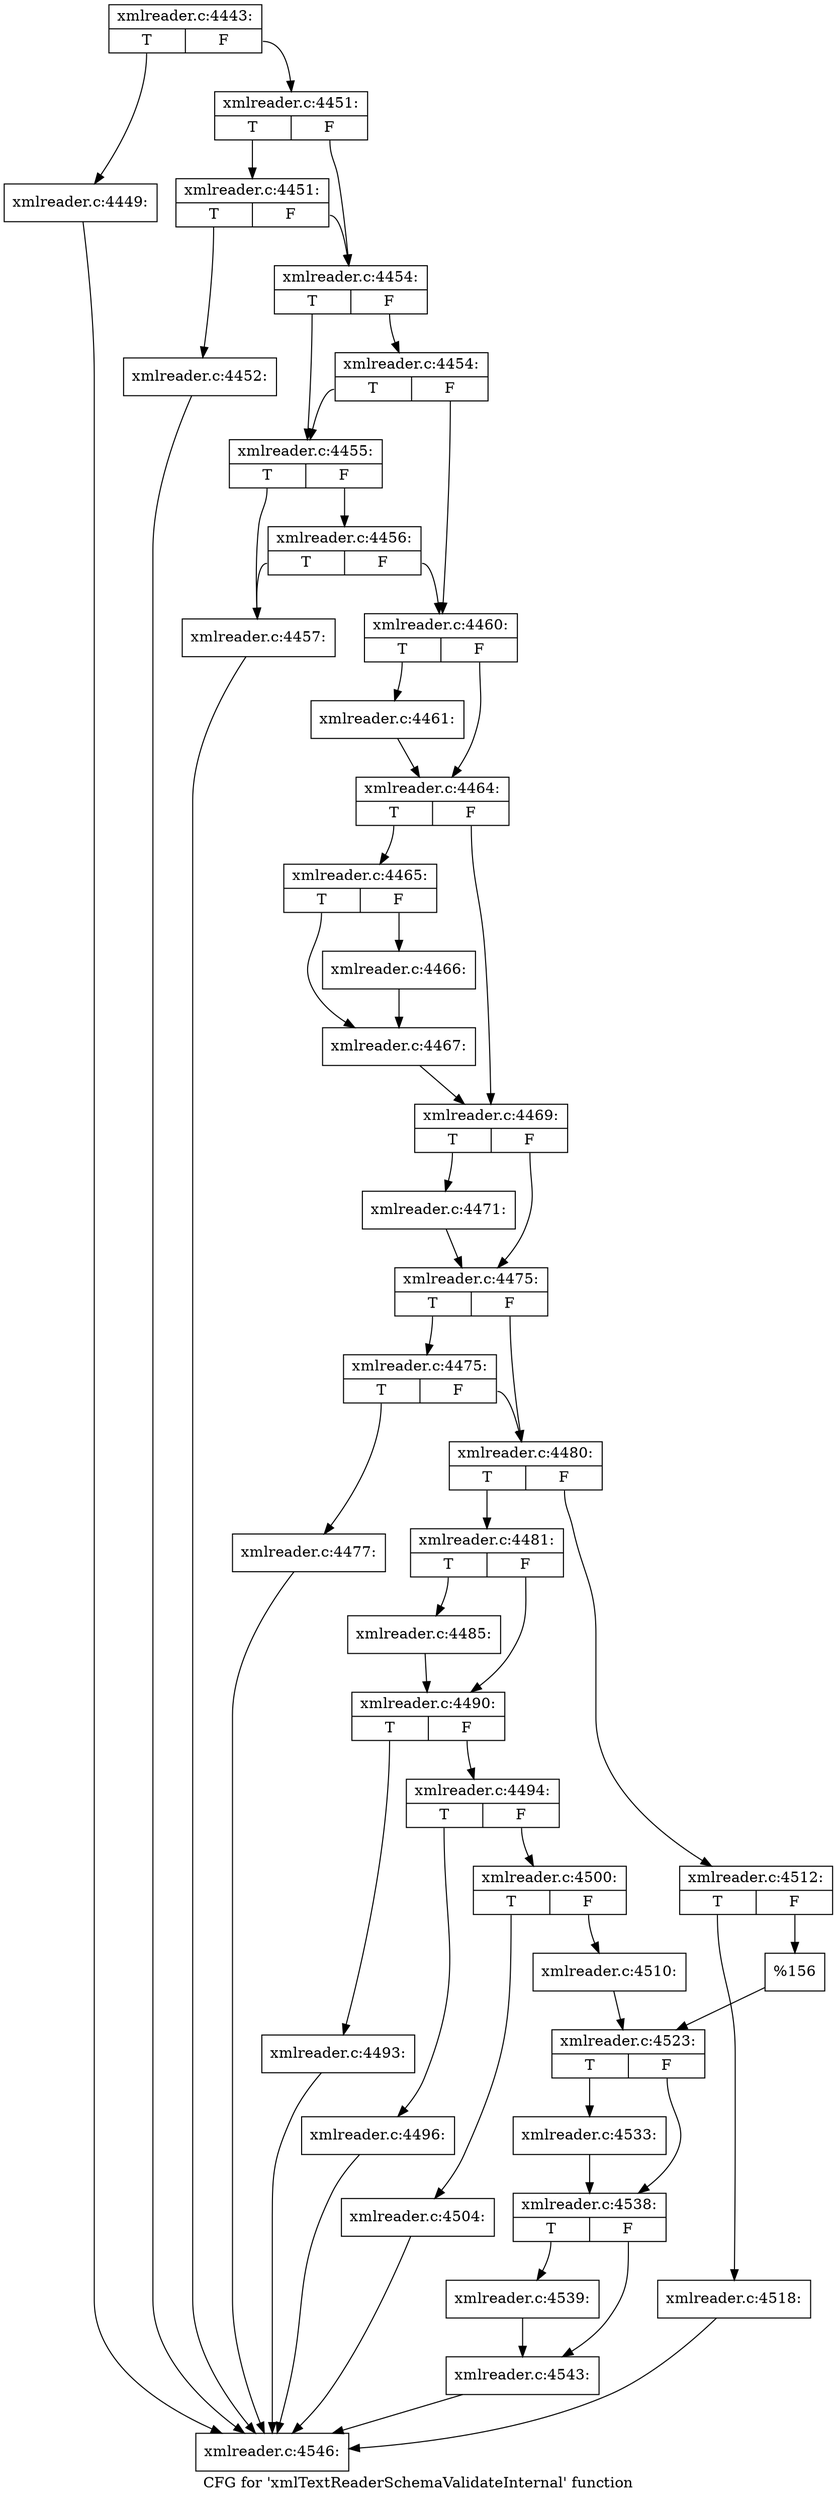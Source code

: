 digraph "CFG for 'xmlTextReaderSchemaValidateInternal' function" {
	label="CFG for 'xmlTextReaderSchemaValidateInternal' function";

	Node0x4a28840 [shape=record,label="{xmlreader.c:4443:|{<s0>T|<s1>F}}"];
	Node0x4a28840:s0 -> Node0x4a31240;
	Node0x4a28840:s1 -> Node0x4a31290;
	Node0x4a31240 [shape=record,label="{xmlreader.c:4449:}"];
	Node0x4a31240 -> Node0x4a30340;
	Node0x4a31290 [shape=record,label="{xmlreader.c:4451:|{<s0>T|<s1>F}}"];
	Node0x4a31290:s0 -> Node0x4a317f0;
	Node0x4a31290:s1 -> Node0x4a317a0;
	Node0x4a317f0 [shape=record,label="{xmlreader.c:4451:|{<s0>T|<s1>F}}"];
	Node0x4a317f0:s0 -> Node0x4a31750;
	Node0x4a317f0:s1 -> Node0x4a317a0;
	Node0x4a31750 [shape=record,label="{xmlreader.c:4452:}"];
	Node0x4a31750 -> Node0x4a30340;
	Node0x4a317a0 [shape=record,label="{xmlreader.c:4454:|{<s0>T|<s1>F}}"];
	Node0x4a317a0:s0 -> Node0x4a31fb0;
	Node0x4a317a0:s1 -> Node0x4a32030;
	Node0x4a32030 [shape=record,label="{xmlreader.c:4454:|{<s0>T|<s1>F}}"];
	Node0x4a32030:s0 -> Node0x4a31fb0;
	Node0x4a32030:s1 -> Node0x4a31f60;
	Node0x4a31fb0 [shape=record,label="{xmlreader.c:4455:|{<s0>T|<s1>F}}"];
	Node0x4a31fb0:s0 -> Node0x4a31f10;
	Node0x4a31fb0:s1 -> Node0x4a32540;
	Node0x4a32540 [shape=record,label="{xmlreader.c:4456:|{<s0>T|<s1>F}}"];
	Node0x4a32540:s0 -> Node0x4a31f10;
	Node0x4a32540:s1 -> Node0x4a31f60;
	Node0x4a31f10 [shape=record,label="{xmlreader.c:4457:}"];
	Node0x4a31f10 -> Node0x4a30340;
	Node0x4a31f60 [shape=record,label="{xmlreader.c:4460:|{<s0>T|<s1>F}}"];
	Node0x4a31f60:s0 -> Node0x4a32e30;
	Node0x4a31f60:s1 -> Node0x4a32e80;
	Node0x4a32e30 [shape=record,label="{xmlreader.c:4461:}"];
	Node0x4a32e30 -> Node0x4a32e80;
	Node0x4a32e80 [shape=record,label="{xmlreader.c:4464:|{<s0>T|<s1>F}}"];
	Node0x4a32e80:s0 -> Node0x4a338c0;
	Node0x4a32e80:s1 -> Node0x4a33910;
	Node0x4a338c0 [shape=record,label="{xmlreader.c:4465:|{<s0>T|<s1>F}}"];
	Node0x4a338c0:s0 -> Node0x4a33e50;
	Node0x4a338c0:s1 -> Node0x4a33e00;
	Node0x4a33e00 [shape=record,label="{xmlreader.c:4466:}"];
	Node0x4a33e00 -> Node0x4a33e50;
	Node0x4a33e50 [shape=record,label="{xmlreader.c:4467:}"];
	Node0x4a33e50 -> Node0x4a33910;
	Node0x4a33910 [shape=record,label="{xmlreader.c:4469:|{<s0>T|<s1>F}}"];
	Node0x4a33910:s0 -> Node0x4a34a30;
	Node0x4a33910:s1 -> Node0x4a34a80;
	Node0x4a34a30 [shape=record,label="{xmlreader.c:4471:}"];
	Node0x4a34a30 -> Node0x4a34a80;
	Node0x4a34a80 [shape=record,label="{xmlreader.c:4475:|{<s0>T|<s1>F}}"];
	Node0x4a34a80:s0 -> Node0x4a35560;
	Node0x4a34a80:s1 -> Node0x4a35510;
	Node0x4a35560 [shape=record,label="{xmlreader.c:4475:|{<s0>T|<s1>F}}"];
	Node0x4a35560:s0 -> Node0x4a354c0;
	Node0x4a35560:s1 -> Node0x4a35510;
	Node0x4a354c0 [shape=record,label="{xmlreader.c:4477:}"];
	Node0x4a354c0 -> Node0x4a30340;
	Node0x4a35510 [shape=record,label="{xmlreader.c:4480:|{<s0>T|<s1>F}}"];
	Node0x4a35510:s0 -> Node0x4a35d20;
	Node0x4a35510:s1 -> Node0x4a35dc0;
	Node0x4a35d20 [shape=record,label="{xmlreader.c:4481:|{<s0>T|<s1>F}}"];
	Node0x4a35d20:s0 -> Node0x4a37710;
	Node0x4a35d20:s1 -> Node0x4a37aa0;
	Node0x4a37710 [shape=record,label="{xmlreader.c:4485:}"];
	Node0x4a37710 -> Node0x4a37aa0;
	Node0x4a37aa0 [shape=record,label="{xmlreader.c:4490:|{<s0>T|<s1>F}}"];
	Node0x4a37aa0:s0 -> Node0x4a38010;
	Node0x4a37aa0:s1 -> Node0x4a38c10;
	Node0x4a38010 [shape=record,label="{xmlreader.c:4493:}"];
	Node0x4a38010 -> Node0x4a30340;
	Node0x4a38c10 [shape=record,label="{xmlreader.c:4494:|{<s0>T|<s1>F}}"];
	Node0x4a38c10:s0 -> Node0x4a39380;
	Node0x4a38c10:s1 -> Node0x4a393d0;
	Node0x4a39380 [shape=record,label="{xmlreader.c:4496:}"];
	Node0x4a39380 -> Node0x4a30340;
	Node0x4a393d0 [shape=record,label="{xmlreader.c:4500:|{<s0>T|<s1>F}}"];
	Node0x4a393d0:s0 -> Node0x4a3a970;
	Node0x4a393d0:s1 -> Node0x4a3a9c0;
	Node0x4a3a970 [shape=record,label="{xmlreader.c:4504:}"];
	Node0x4a3a970 -> Node0x4a30340;
	Node0x4a3a9c0 [shape=record,label="{xmlreader.c:4510:}"];
	Node0x4a3a9c0 -> Node0x4a35d70;
	Node0x4a35dc0 [shape=record,label="{xmlreader.c:4512:|{<s0>T|<s1>F}}"];
	Node0x4a35dc0:s0 -> Node0x4a3c9f0;
	Node0x4a35dc0:s1 -> Node0x4a3ca40;
	Node0x4a3c9f0 [shape=record,label="{xmlreader.c:4518:}"];
	Node0x4a3c9f0 -> Node0x4a30340;
	Node0x4a3ca40 [shape=record,label="{%156}"];
	Node0x4a3ca40 -> Node0x4a35d70;
	Node0x4a35d70 [shape=record,label="{xmlreader.c:4523:|{<s0>T|<s1>F}}"];
	Node0x4a35d70:s0 -> Node0x4a3da70;
	Node0x4a35d70:s1 -> Node0x4a3dac0;
	Node0x4a3da70 [shape=record,label="{xmlreader.c:4533:}"];
	Node0x4a3da70 -> Node0x4a3dac0;
	Node0x4a3dac0 [shape=record,label="{xmlreader.c:4538:|{<s0>T|<s1>F}}"];
	Node0x4a3dac0:s0 -> Node0x4a3e350;
	Node0x4a3dac0:s1 -> Node0x4a3e3a0;
	Node0x4a3e350 [shape=record,label="{xmlreader.c:4539:}"];
	Node0x4a3e350 -> Node0x4a3e3a0;
	Node0x4a3e3a0 [shape=record,label="{xmlreader.c:4543:}"];
	Node0x4a3e3a0 -> Node0x4a30340;
	Node0x4a30340 [shape=record,label="{xmlreader.c:4546:}"];
}
